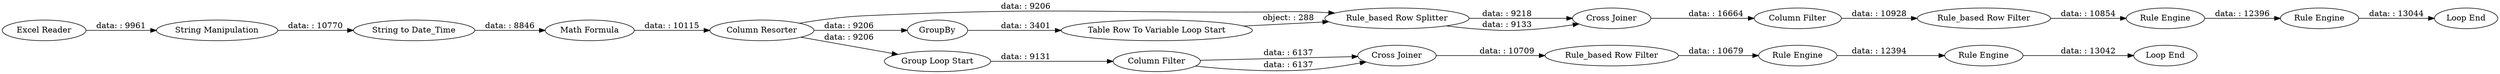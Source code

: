 digraph {
	"7000852010843347904_18" [label="Table Row To Variable Loop Start"]
	"7000852010843347904_9" [label="Column Filter"]
	"7000852010843347904_20" [label="Rule_based Row Splitter"]
	"7000852010843347904_25" [label="Rule_based Row Filter"]
	"7000852010843347904_27" [label="Rule Engine"]
	"7000852010843347904_22" [label="Cross Joiner"]
	"7000852010843347904_17" [label=GroupBy]
	"7000852010843347904_23" [label="Rule Engine"]
	"1578815139535300705_1" [label="Excel Reader"]
	"1578815139535300705_2" [label="String to Date_Time"]
	"7000852010843347904_8" [label="Rule_based Row Filter"]
	"7000852010843347904_10" [label="Rule Engine"]
	"7000852010843347904_11" [label="Rule Engine"]
	"7000852010843347904_21" [label="Column Filter"]
	"7000852010843347904_4" [label="Cross Joiner"]
	"1578815139535300705_7" [label="Math Formula"]
	"7000852010843347904_28" [label="Loop End"]
	"7000852010843347904_29" [label="Loop End"]
	"1578815139535300705_3" [label="String Manipulation"]
	"7000852010843347904_6" [label="Group Loop Start"]
	"1578815139535300705_15" [label="Column Resorter"]
	"7000852010843347904_23" -> "7000852010843347904_29" [label="data: : 13044"]
	"7000852010843347904_20" -> "7000852010843347904_22" [label="data: : 9218"]
	"1578815139535300705_1" -> "1578815139535300705_3" [label="data: : 9961"]
	"1578815139535300705_15" -> "7000852010843347904_17" [label="data: : 9206"]
	"7000852010843347904_10" -> "7000852010843347904_11" [label="data: : 12394"]
	"7000852010843347904_17" -> "7000852010843347904_18" [label="data: : 3401"]
	"1578815139535300705_15" -> "7000852010843347904_6" [label="data: : 9206"]
	"7000852010843347904_21" -> "7000852010843347904_25" [label="data: : 10928"]
	"7000852010843347904_18" -> "7000852010843347904_20" [label="object: : 288"]
	"1578815139535300705_15" -> "7000852010843347904_20" [label="data: : 9206"]
	"7000852010843347904_9" -> "7000852010843347904_4" [label="data: : 6137"]
	"7000852010843347904_20" -> "7000852010843347904_22" [label="data: : 9133"]
	"7000852010843347904_8" -> "7000852010843347904_10" [label="data: : 10679"]
	"1578815139535300705_2" -> "1578815139535300705_7" [label="data: : 8846"]
	"7000852010843347904_27" -> "7000852010843347904_23" [label="data: : 12396"]
	"7000852010843347904_6" -> "7000852010843347904_9" [label="data: : 9131"]
	"7000852010843347904_9" -> "7000852010843347904_4" [label="data: : 6137"]
	"7000852010843347904_11" -> "7000852010843347904_28" [label="data: : 13042"]
	"7000852010843347904_25" -> "7000852010843347904_27" [label="data: : 10854"]
	"7000852010843347904_4" -> "7000852010843347904_8" [label="data: : 10709"]
	"1578815139535300705_3" -> "1578815139535300705_2" [label="data: : 10770"]
	"1578815139535300705_7" -> "1578815139535300705_15" [label="data: : 10115"]
	"7000852010843347904_22" -> "7000852010843347904_21" [label="data: : 16664"]
	rankdir=LR
}
